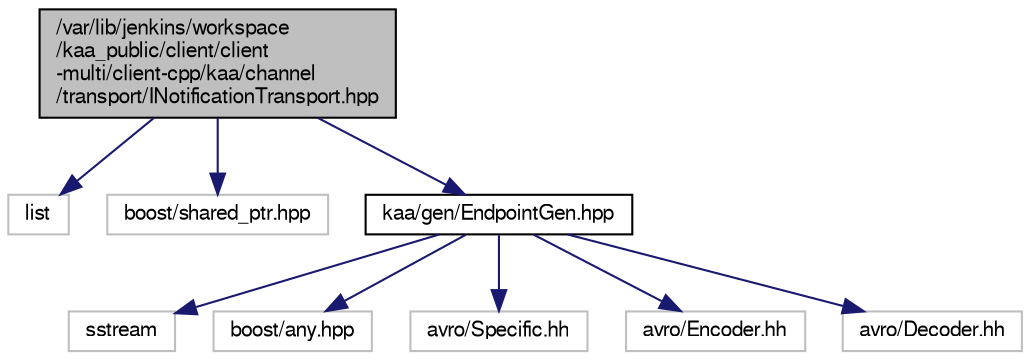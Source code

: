 digraph "/var/lib/jenkins/workspace/kaa_public/client/client-multi/client-cpp/kaa/channel/transport/INotificationTransport.hpp"
{
  bgcolor="transparent";
  edge [fontname="FreeSans",fontsize="10",labelfontname="FreeSans",labelfontsize="10"];
  node [fontname="FreeSans",fontsize="10",shape=record];
  Node1 [label="/var/lib/jenkins/workspace\l/kaa_public/client/client\l-multi/client-cpp/kaa/channel\l/transport/INotificationTransport.hpp",height=0.2,width=0.4,color="black", fillcolor="grey75", style="filled" fontcolor="black"];
  Node1 -> Node2 [color="midnightblue",fontsize="10",style="solid",fontname="FreeSans"];
  Node2 [label="list",height=0.2,width=0.4,color="grey75"];
  Node1 -> Node3 [color="midnightblue",fontsize="10",style="solid",fontname="FreeSans"];
  Node3 [label="boost/shared_ptr.hpp",height=0.2,width=0.4,color="grey75"];
  Node1 -> Node4 [color="midnightblue",fontsize="10",style="solid",fontname="FreeSans"];
  Node4 [label="kaa/gen/EndpointGen.hpp",height=0.2,width=0.4,color="black",URL="$kaa_2gen_2EndpointGen_8hpp.html"];
  Node4 -> Node5 [color="midnightblue",fontsize="10",style="solid",fontname="FreeSans"];
  Node5 [label="sstream",height=0.2,width=0.4,color="grey75"];
  Node4 -> Node6 [color="midnightblue",fontsize="10",style="solid",fontname="FreeSans"];
  Node6 [label="boost/any.hpp",height=0.2,width=0.4,color="grey75"];
  Node4 -> Node7 [color="midnightblue",fontsize="10",style="solid",fontname="FreeSans"];
  Node7 [label="avro/Specific.hh",height=0.2,width=0.4,color="grey75"];
  Node4 -> Node8 [color="midnightblue",fontsize="10",style="solid",fontname="FreeSans"];
  Node8 [label="avro/Encoder.hh",height=0.2,width=0.4,color="grey75"];
  Node4 -> Node9 [color="midnightblue",fontsize="10",style="solid",fontname="FreeSans"];
  Node9 [label="avro/Decoder.hh",height=0.2,width=0.4,color="grey75"];
}
